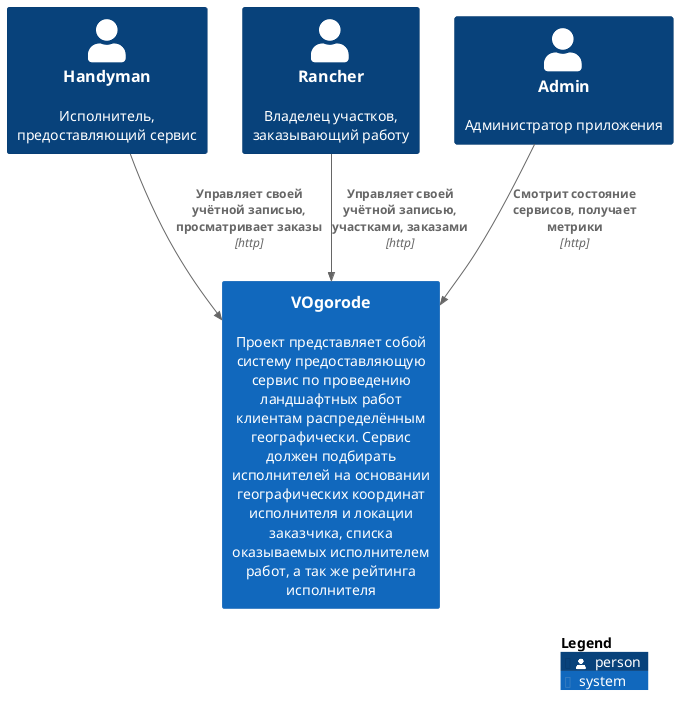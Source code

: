 @startuml Context
!include <C4/C4_Container>

Person(handyman, "Handyman", "Исполнитель, предоставляющий сервис")
Person(rancher, "Rancher", "Владелец участков, заказывающий работу")
Person(admin, "Admin", "Администратор приложения")

System(vogorode, "VOgorode", "Проект представляет собой систему предоставляющую сервис по проведению ландшафтных работ клиентам распределённым географически. Сервис должен подбирать исполнителей на основании географических координат исполнителя и локации заказчика, списка оказываемых исполнителем работ, а так же рейтинга исполнителя")

Rel(handyman, vogorode, "Управляет своей учётной записью, просматривает заказы", "http")
Rel(rancher, vogorode, "Управляет своей учётной записью, участками, заказами", "http")
Rel(admin, vogorode, "Смотрит состояние сервисов, получает метрики", "http")

SHOW_LEGEND()
@enduml